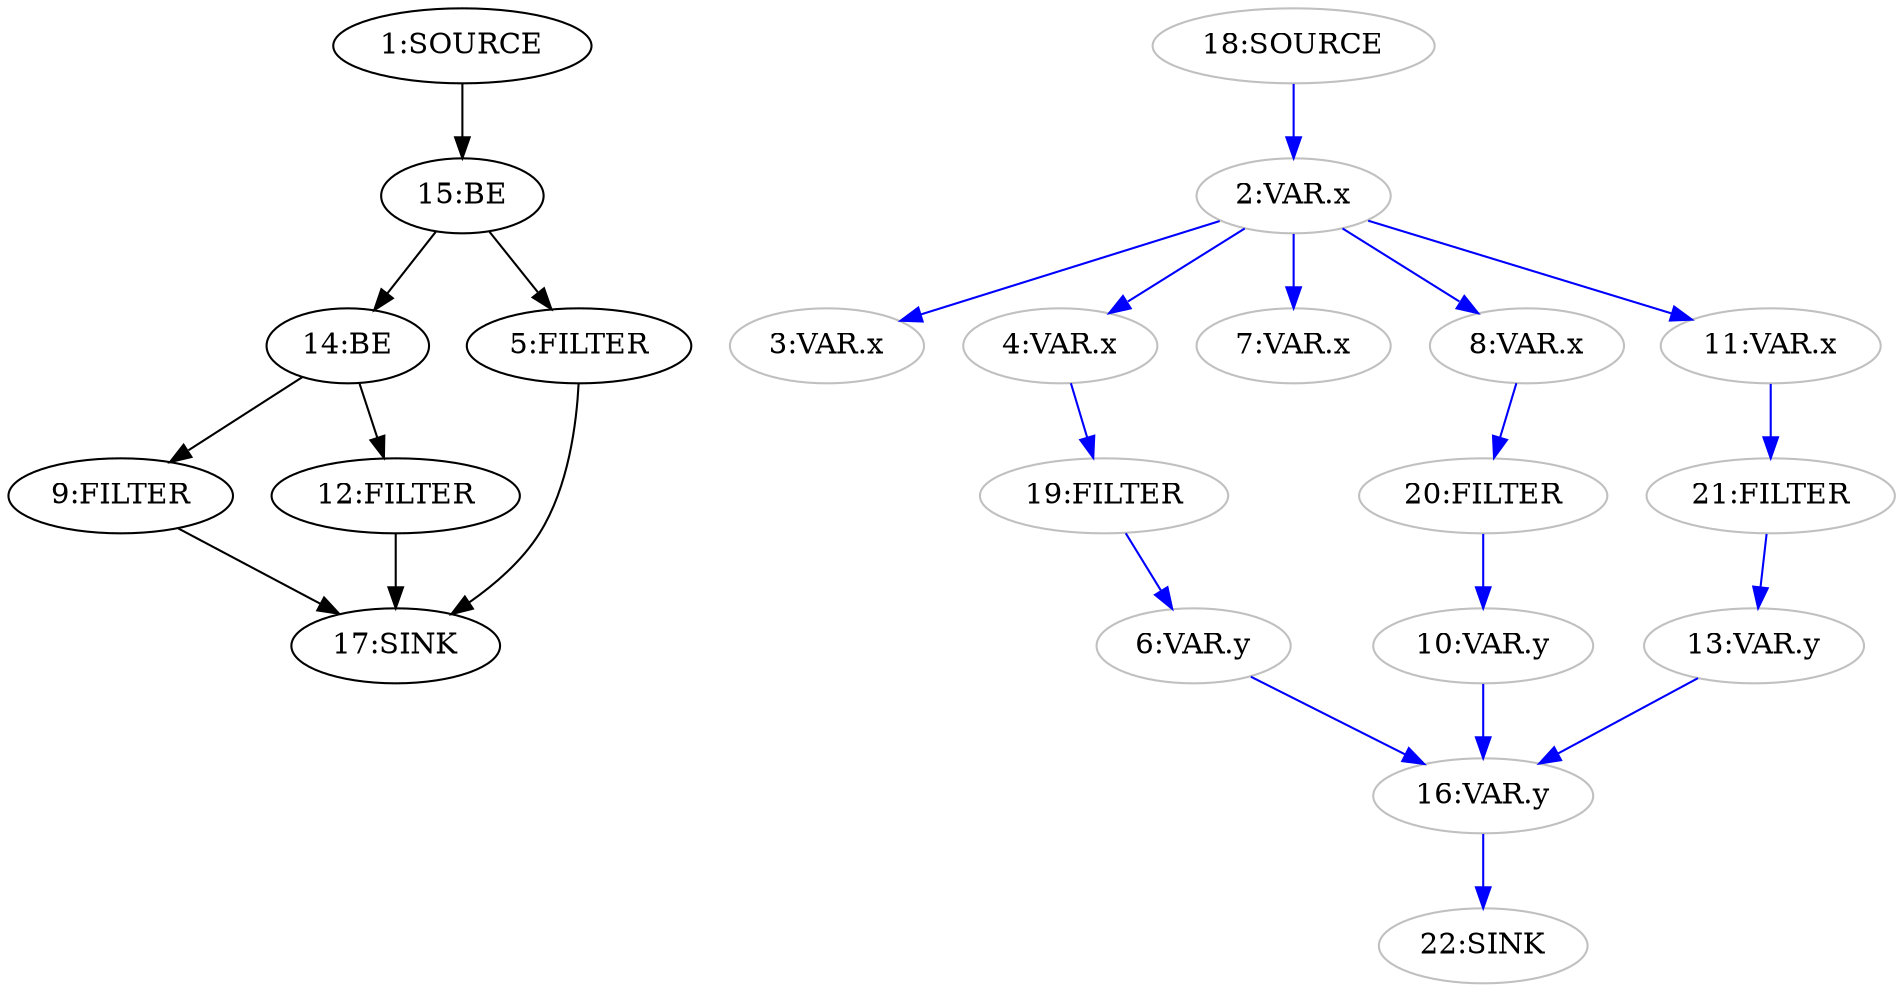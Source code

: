 digraph {
  n15 [label="15:BE"];
  n14 [label="14:BE"];
  n5 [label="5:FILTER"];
  n9 [label="9:FILTER"];
  n12 [label="12:FILTER"];
  n1 [label="1:SOURCE"];
  n17 [label="17:SINK"];
  n2 [label="2:VAR.x" color="grey"];
  n3 [label="3:VAR.x" color="grey"];
  n4 [label="4:VAR.x" color="grey"];
  n6 [label="6:VAR.y" color="grey"];
  n7 [label="7:VAR.x" color="grey"];
  n8 [label="8:VAR.x" color="grey"];
  n10 [label="10:VAR.y" color="grey"];
  n11 [label="11:VAR.x" color="grey"];
  n13 [label="13:VAR.y" color="grey"];
  n16 [label="16:VAR.y" color="grey"];
  n18 [label="18:SOURCE" color="grey"];
  n19 [label="19:FILTER" color="grey"];
  n20 [label="20:FILTER" color="grey"];
  n21 [label="21:FILTER" color="grey"];
  n22 [label="22:SINK" color="grey"];
  n1 -> n15 [color="black"];
  n5 -> n17 [color="black"];
  n9 -> n17 [color="black"];
  n12 -> n17 [color="black"];
  n14 -> n9 [color="black"];
  n14 -> n12 [color="black"];
  n15 -> n5 [color="black"];
  n15 -> n14 [color="black"];
  n2 -> n3 [color="blue"];
  n2 -> n4 [color="blue"];
  n2 -> n7 [color="blue"];
  n2 -> n8 [color="blue"];
  n2 -> n11 [color="blue"];
  n4 -> n19 [color="blue"];
  n6 -> n16 [color="blue"];
  n8 -> n20 [color="blue"];
  n10 -> n16 [color="blue"];
  n11 -> n21 [color="blue"];
  n13 -> n16 [color="blue"];
  n16 -> n22 [color="blue"];
  n18 -> n2 [color="blue"];
  n19 -> n6 [color="blue"];
  n20 -> n10 [color="blue"];
  n21 -> n13 [color="blue"];
}
